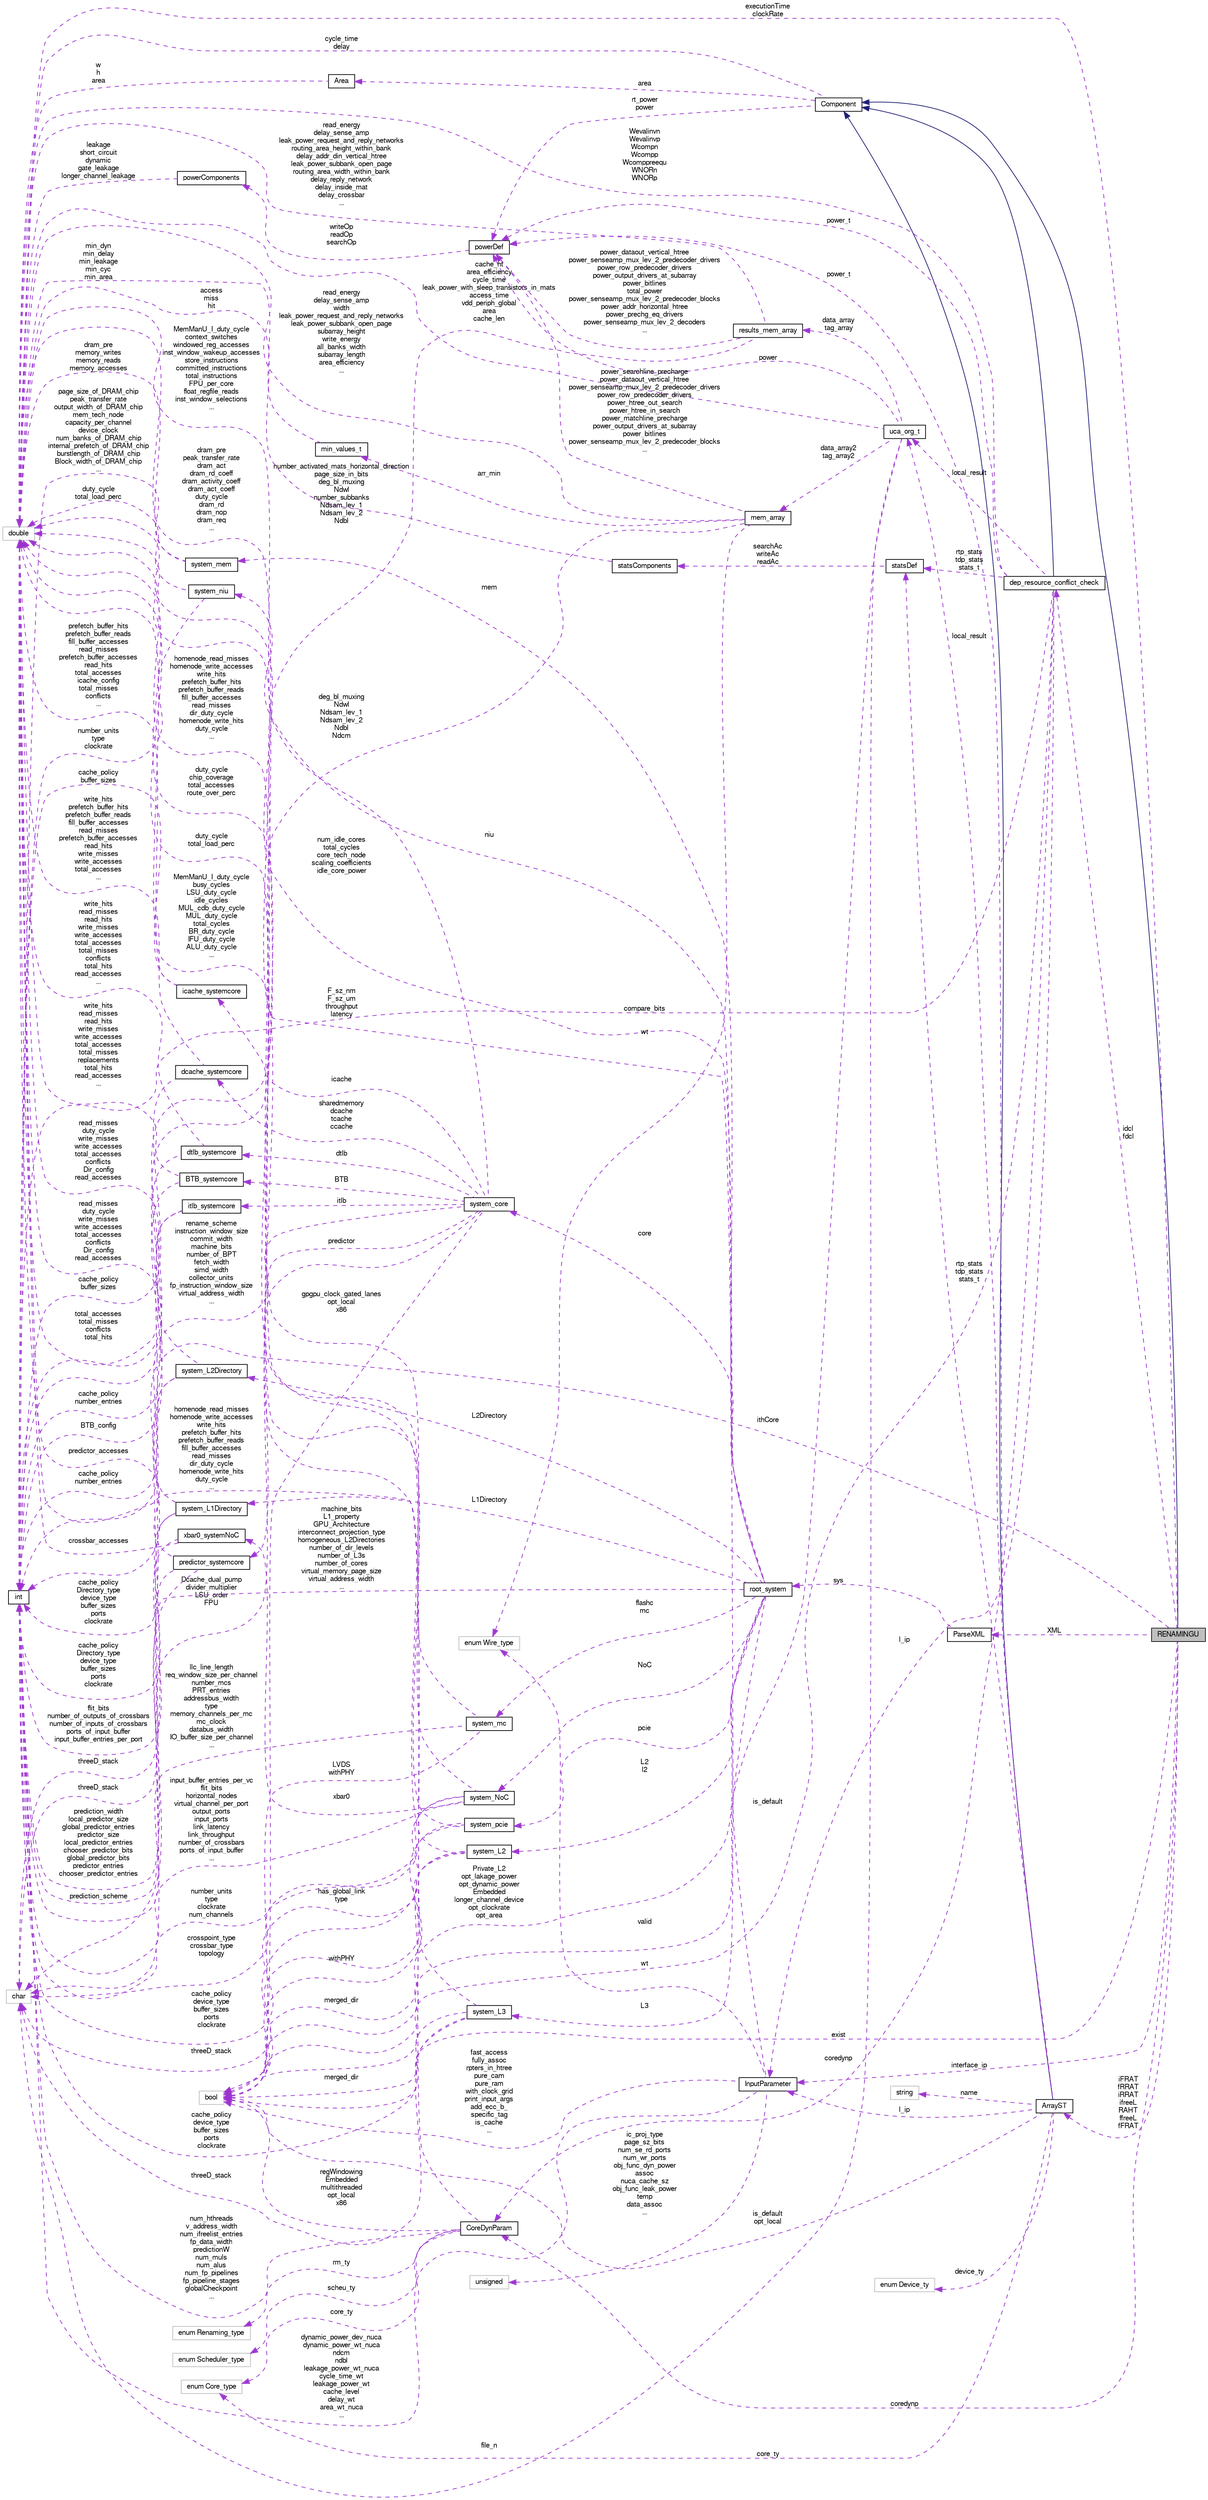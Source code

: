 digraph G
{
  bgcolor="transparent";
  edge [fontname="FreeSans",fontsize="10",labelfontname="FreeSans",labelfontsize="10"];
  node [fontname="FreeSans",fontsize="10",shape=record];
  rankdir=LR;
  Node1 [label="RENAMINGU",height=0.2,width=0.4,color="black", fillcolor="grey75", style="filled" fontcolor="black"];
  Node2 -> Node1 [dir=back,color="midnightblue",fontsize="10",style="solid",fontname="FreeSans"];
  Node2 [label="Component",height=0.2,width=0.4,color="black",URL="$classComponent.html"];
  Node3 -> Node2 [dir=back,color="darkorchid3",fontsize="10",style="dashed",label="cycle_time\ndelay",fontname="FreeSans"];
  Node3 [label="double",height=0.2,width=0.4,color="grey75"];
  Node4 -> Node2 [dir=back,color="darkorchid3",fontsize="10",style="dashed",label="rt_power\npower",fontname="FreeSans"];
  Node4 [label="powerDef",height=0.2,width=0.4,color="black",URL="$classpowerDef.html"];
  Node5 -> Node4 [dir=back,color="darkorchid3",fontsize="10",style="dashed",label="writeOp\nreadOp\nsearchOp",fontname="FreeSans"];
  Node5 [label="powerComponents",height=0.2,width=0.4,color="black",URL="$classpowerComponents.html"];
  Node3 -> Node5 [dir=back,color="darkorchid3",fontsize="10",style="dashed",label="leakage\nshort_circuit\ndynamic\ngate_leakage\nlonger_channel_leakage",fontname="FreeSans"];
  Node6 -> Node2 [dir=back,color="darkorchid3",fontsize="10",style="dashed",label="area",fontname="FreeSans"];
  Node6 [label="Area",height=0.2,width=0.4,color="black",URL="$classArea.html"];
  Node3 -> Node6 [dir=back,color="darkorchid3",fontsize="10",style="dashed",label="w\nh\narea",fontname="FreeSans"];
  Node3 -> Node1 [dir=back,color="darkorchid3",fontsize="10",style="dashed",label="executionTime\nclockRate",fontname="FreeSans"];
  Node7 -> Node1 [dir=back,color="darkorchid3",fontsize="10",style="dashed",label="iFRAT\nfRRAT\niRRAT\nifreeL\nRAHT\nffreeL\nfFRAT",fontname="FreeSans"];
  Node7 [label="ArrayST",height=0.2,width=0.4,color="black",URL="$classArrayST.html"];
  Node2 -> Node7 [dir=back,color="midnightblue",fontsize="10",style="solid",fontname="FreeSans"];
  Node8 -> Node7 [dir=back,color="darkorchid3",fontsize="10",style="dashed",label="device_ty",fontname="FreeSans"];
  Node8 [label="enum Device_ty",height=0.2,width=0.4,color="grey75"];
  Node4 -> Node7 [dir=back,color="darkorchid3",fontsize="10",style="dashed",label="power_t",fontname="FreeSans"];
  Node9 -> Node7 [dir=back,color="darkorchid3",fontsize="10",style="dashed",label="local_result",fontname="FreeSans"];
  Node9 [label="uca_org_t",height=0.2,width=0.4,color="black",URL="$classuca__org__t.html"];
  Node3 -> Node9 [dir=back,color="darkorchid3",fontsize="10",style="dashed",label="cache_ht\narea_efficiency\ncycle_time\nleak_power_with_sleep_transistors_in_mats\naccess_time\nvdd_periph_global\narea\ncache_len",fontname="FreeSans"];
  Node10 -> Node9 [dir=back,color="darkorchid3",fontsize="10",style="dashed",label="file_n",fontname="FreeSans"];
  Node10 [label="char",height=0.2,width=0.4,color="grey75"];
  Node4 -> Node9 [dir=back,color="darkorchid3",fontsize="10",style="dashed",label="power",fontname="FreeSans"];
  Node11 -> Node9 [dir=back,color="darkorchid3",fontsize="10",style="dashed",label="data_array2\ntag_array2",fontname="FreeSans"];
  Node11 [label="mem_array",height=0.2,width=0.4,color="black",URL="$classmem__array.html"];
  Node3 -> Node11 [dir=back,color="darkorchid3",fontsize="10",style="dashed",label="read_energy\ndelay_sense_amp\nwidth\nleak_power_request_and_reply_networks\nleak_power_subbank_open_page\nsubarray_height\nwrite_energy\nall_banks_width\nsubarray_length\narea_efficiency\n...",fontname="FreeSans"];
  Node12 -> Node11 [dir=back,color="darkorchid3",fontsize="10",style="dashed",label="arr_min",fontname="FreeSans"];
  Node12 [label="min_values_t",height=0.2,width=0.4,color="black",URL="$classmin__values__t.html"];
  Node3 -> Node12 [dir=back,color="darkorchid3",fontsize="10",style="dashed",label="min_dyn\nmin_delay\nmin_leakage\nmin_cyc\nmin_area",fontname="FreeSans"];
  Node4 -> Node11 [dir=back,color="darkorchid3",fontsize="10",style="dashed",label="power_searchline_precharge\npower_dataout_vertical_htree\npower_senseamp_mux_lev_2_predecoder_drivers\npower_row_predecoder_drivers\npower_htree_out_search\npower_htree_in_search\npower_matchline_precharge\npower_output_drivers_at_subarray\npower_bitlines\npower_senseamp_mux_lev_2_predecoder_blocks\n...",fontname="FreeSans"];
  Node13 -> Node11 [dir=back,color="darkorchid3",fontsize="10",style="dashed",label="deg_bl_muxing\nNdwl\nNdsam_lev_1\nNdsam_lev_2\nNdbl\nNdcm",fontname="FreeSans"];
  Node13 [label="int",height=0.2,width=0.4,color="black",URL="$classint.html"];
  Node14 -> Node11 [dir=back,color="darkorchid3",fontsize="10",style="dashed",label="wt",fontname="FreeSans"];
  Node14 [label="enum Wire_type",height=0.2,width=0.4,color="grey75"];
  Node15 -> Node9 [dir=back,color="darkorchid3",fontsize="10",style="dashed",label="data_array\ntag_array",fontname="FreeSans"];
  Node15 [label="results_mem_array",height=0.2,width=0.4,color="black",URL="$structresults__mem__array.html"];
  Node3 -> Node15 [dir=back,color="darkorchid3",fontsize="10",style="dashed",label="read_energy\ndelay_sense_amp\nleak_power_request_and_reply_networks\nrouting_area_height_within_bank\ndelay_addr_din_vertical_htree\nleak_power_subbank_open_page\nrouting_area_width_within_bank\ndelay_reply_network\ndelay_inside_mat\ndelay_crossbar\n...",fontname="FreeSans"];
  Node4 -> Node15 [dir=back,color="darkorchid3",fontsize="10",style="dashed",label="power_dataout_vertical_htree\npower_senseamp_mux_lev_2_predecoder_drivers\npower_row_predecoder_drivers\npower_output_drivers_at_subarray\npower_bitlines\ntotal_power\npower_senseamp_mux_lev_2_predecoder_blocks\npower_addr_horizontal_htree\npower_prechg_eq_drivers\npower_senseamp_mux_lev_2_decoders\n...",fontname="FreeSans"];
  Node13 -> Node15 [dir=back,color="darkorchid3",fontsize="10",style="dashed",label="number_activated_mats_horizontal_direction\npage_size_in_bits\ndeg_bl_muxing\nNdwl\nnumber_subbanks\nNdsam_lev_1\nNdsam_lev_2\nNdbl",fontname="FreeSans"];
  Node16 -> Node9 [dir=back,color="darkorchid3",fontsize="10",style="dashed",label="valid",fontname="FreeSans"];
  Node16 [label="bool",height=0.2,width=0.4,color="grey75"];
  Node17 -> Node7 [dir=back,color="darkorchid3",fontsize="10",style="dashed",label="rtp_stats\ntdp_stats\nstats_t",fontname="FreeSans"];
  Node17 [label="statsDef",height=0.2,width=0.4,color="black",URL="$classstatsDef.html"];
  Node18 -> Node17 [dir=back,color="darkorchid3",fontsize="10",style="dashed",label="searchAc\nwriteAc\nreadAc",fontname="FreeSans"];
  Node18 [label="statsComponents",height=0.2,width=0.4,color="black",URL="$classstatsComponents.html"];
  Node3 -> Node18 [dir=back,color="darkorchid3",fontsize="10",style="dashed",label="access\nmiss\nhit",fontname="FreeSans"];
  Node16 -> Node7 [dir=back,color="darkorchid3",fontsize="10",style="dashed",label="is_default\nopt_local",fontname="FreeSans"];
  Node19 -> Node7 [dir=back,color="darkorchid3",fontsize="10",style="dashed",label="name",fontname="FreeSans"];
  Node19 [label="string",height=0.2,width=0.4,color="grey75"];
  Node20 -> Node7 [dir=back,color="darkorchid3",fontsize="10",style="dashed",label="l_ip",fontname="FreeSans"];
  Node20 [label="InputParameter",height=0.2,width=0.4,color="black",URL="$classInputParameter.html"];
  Node3 -> Node20 [dir=back,color="darkorchid3",fontsize="10",style="dashed",label="F_sz_nm\nF_sz_um\nthroughput\nlatency",fontname="FreeSans"];
  Node13 -> Node20 [dir=back,color="darkorchid3",fontsize="10",style="dashed",label="dynamic_power_dev_nuca\ndynamic_power_wt_nuca\nndcm\nndbl\nleakage_power_wt_nuca\ncycle_time_wt\nleakage_power_wt\ncache_level\ndelay_wt\narea_wt_nuca\n...",fontname="FreeSans"];
  Node16 -> Node20 [dir=back,color="darkorchid3",fontsize="10",style="dashed",label="fast_access\nfully_assoc\nrpters_in_htree\npure_cam\npure_ram\nwith_clock_grid\nprint_input_args\nadd_ecc_b_\nspecific_tag\nis_cache\n...",fontname="FreeSans"];
  Node14 -> Node20 [dir=back,color="darkorchid3",fontsize="10",style="dashed",label="wt",fontname="FreeSans"];
  Node21 -> Node20 [dir=back,color="darkorchid3",fontsize="10",style="dashed",label="ic_proj_type\npage_sz_bits\nnum_se_rd_ports\nnum_wr_ports\nobj_func_dyn_power\nassoc\nnuca_cache_sz\nobj_func_leak_power\ntemp\ndata_assoc\n...",fontname="FreeSans"];
  Node21 [label="unsigned",height=0.2,width=0.4,color="grey75"];
  Node22 -> Node7 [dir=back,color="darkorchid3",fontsize="10",style="dashed",label="core_ty",fontname="FreeSans"];
  Node22 [label="enum Core_type",height=0.2,width=0.4,color="grey75"];
  Node23 -> Node1 [dir=back,color="darkorchid3",fontsize="10",style="dashed",label="coredynp",fontname="FreeSans"];
  Node23 [label="CoreDynParam",height=0.2,width=0.4,color="black",URL="$classCoreDynParam.html"];
  Node3 -> Node23 [dir=back,color="darkorchid3",fontsize="10",style="dashed",label="MemManU_I_duty_cycle\nbusy_cycles\nLSU_duty_cycle\nidle_cycles\nMUL_cdb_duty_cycle\nMUL_duty_cycle\ntotal_cycles\nBR_duty_cycle\nIFU_duty_cycle\nALU_duty_cycle\n...",fontname="FreeSans"];
  Node13 -> Node23 [dir=back,color="darkorchid3",fontsize="10",style="dashed",label="num_hthreads\nv_address_width\nnum_ifreelist_entries\nfp_data_width\npredictionW\nnum_muls\nnum_alus\nnum_fp_pipelines\nfp_pipeline_stages\nglobalCheckpoint\n...",fontname="FreeSans"];
  Node24 -> Node23 [dir=back,color="darkorchid3",fontsize="10",style="dashed",label="rm_ty",fontname="FreeSans"];
  Node24 [label="enum Renaming_type",height=0.2,width=0.4,color="grey75"];
  Node16 -> Node23 [dir=back,color="darkorchid3",fontsize="10",style="dashed",label="regWindowing\nEmbedded\nmultithreaded\nopt_local\nx86",fontname="FreeSans"];
  Node25 -> Node23 [dir=back,color="darkorchid3",fontsize="10",style="dashed",label="scheu_ty",fontname="FreeSans"];
  Node25 [label="enum Scheduler_type",height=0.2,width=0.4,color="grey75"];
  Node22 -> Node23 [dir=back,color="darkorchid3",fontsize="10",style="dashed",label="core_ty",fontname="FreeSans"];
  Node13 -> Node1 [dir=back,color="darkorchid3",fontsize="10",style="dashed",label="ithCore",fontname="FreeSans"];
  Node16 -> Node1 [dir=back,color="darkorchid3",fontsize="10",style="dashed",label="exist",fontname="FreeSans"];
  Node20 -> Node1 [dir=back,color="darkorchid3",fontsize="10",style="dashed",label="interface_ip",fontname="FreeSans"];
  Node26 -> Node1 [dir=back,color="darkorchid3",fontsize="10",style="dashed",label="XML",fontname="FreeSans"];
  Node26 [label="ParseXML",height=0.2,width=0.4,color="black",URL="$classParseXML.html"];
  Node27 -> Node26 [dir=back,color="darkorchid3",fontsize="10",style="dashed",label="sys",fontname="FreeSans"];
  Node27 [label="root_system",height=0.2,width=0.4,color="black",URL="$structroot__system.html"];
  Node28 -> Node27 [dir=back,color="darkorchid3",fontsize="10",style="dashed",label="L2\nl2",fontname="FreeSans"];
  Node28 [label="system_L2",height=0.2,width=0.4,color="black",URL="$structsystem__L2.html"];
  Node3 -> Node28 [dir=back,color="darkorchid3",fontsize="10",style="dashed",label="homenode_read_misses\nhomenode_write_accesses\nwrite_hits\nprefetch_buffer_hits\nprefetch_buffer_reads\nfill_buffer_accesses\nread_misses\ndir_duty_cycle\nhomenode_write_hits\nduty_cycle\n...",fontname="FreeSans"];
  Node10 -> Node28 [dir=back,color="darkorchid3",fontsize="10",style="dashed",label="threeD_stack",fontname="FreeSans"];
  Node13 -> Node28 [dir=back,color="darkorchid3",fontsize="10",style="dashed",label="cache_policy\ndevice_type\nbuffer_sizes\nports\nclockrate",fontname="FreeSans"];
  Node16 -> Node28 [dir=back,color="darkorchid3",fontsize="10",style="dashed",label="merged_dir",fontname="FreeSans"];
  Node29 -> Node27 [dir=back,color="darkorchid3",fontsize="10",style="dashed",label="L3",fontname="FreeSans"];
  Node29 [label="system_L3",height=0.2,width=0.4,color="black",URL="$structsystem__L3.html"];
  Node3 -> Node29 [dir=back,color="darkorchid3",fontsize="10",style="dashed",label="homenode_read_misses\nhomenode_write_accesses\nwrite_hits\nprefetch_buffer_hits\nprefetch_buffer_reads\nfill_buffer_accesses\nread_misses\ndir_duty_cycle\nhomenode_write_hits\nduty_cycle\n...",fontname="FreeSans"];
  Node10 -> Node29 [dir=back,color="darkorchid3",fontsize="10",style="dashed",label="threeD_stack",fontname="FreeSans"];
  Node13 -> Node29 [dir=back,color="darkorchid3",fontsize="10",style="dashed",label="cache_policy\ndevice_type\nbuffer_sizes\nports\nclockrate",fontname="FreeSans"];
  Node16 -> Node29 [dir=back,color="darkorchid3",fontsize="10",style="dashed",label="merged_dir",fontname="FreeSans"];
  Node3 -> Node27 [dir=back,color="darkorchid3",fontsize="10",style="dashed",label="num_idle_cores\ntotal_cycles\ncore_tech_node\nscaling_coefficients\nidle_core_power",fontname="FreeSans"];
  Node30 -> Node27 [dir=back,color="darkorchid3",fontsize="10",style="dashed",label="L2Directory",fontname="FreeSans"];
  Node30 [label="system_L2Directory",height=0.2,width=0.4,color="black",URL="$structsystem__L2Directory.html"];
  Node3 -> Node30 [dir=back,color="darkorchid3",fontsize="10",style="dashed",label="read_misses\nduty_cycle\nwrite_misses\nwrite_accesses\ntotal_accesses\nconflicts\nDir_config\nread_accesses",fontname="FreeSans"];
  Node10 -> Node30 [dir=back,color="darkorchid3",fontsize="10",style="dashed",label="threeD_stack",fontname="FreeSans"];
  Node13 -> Node30 [dir=back,color="darkorchid3",fontsize="10",style="dashed",label="cache_policy\nDirectory_type\ndevice_type\nbuffer_sizes\nports\nclockrate",fontname="FreeSans"];
  Node31 -> Node27 [dir=back,color="darkorchid3",fontsize="10",style="dashed",label="flashc\nmc",fontname="FreeSans"];
  Node31 [label="system_mc",height=0.2,width=0.4,color="black",URL="$structsystem__mc.html"];
  Node3 -> Node31 [dir=back,color="darkorchid3",fontsize="10",style="dashed",label="dram_pre\npeak_transfer_rate\ndram_act\ndram_rd_coeff\ndram_activity_coeff\ndram_act_coeff\nduty_cycle\ndram_rd\ndram_nop\ndram_req\n...",fontname="FreeSans"];
  Node13 -> Node31 [dir=back,color="darkorchid3",fontsize="10",style="dashed",label="llc_line_length\nreq_window_size_per_channel\nnumber_mcs\nPRT_entries\naddressbus_width\ntype\nmemory_channels_per_mc\nmc_clock\ndatabus_width\nIO_buffer_size_per_channel\n...",fontname="FreeSans"];
  Node16 -> Node31 [dir=back,color="darkorchid3",fontsize="10",style="dashed",label="LVDS\nwithPHY",fontname="FreeSans"];
  Node32 -> Node27 [dir=back,color="darkorchid3",fontsize="10",style="dashed",label="mem",fontname="FreeSans"];
  Node32 [label="system_mem",height=0.2,width=0.4,color="black",URL="$structsystem__mem.html"];
  Node3 -> Node32 [dir=back,color="darkorchid3",fontsize="10",style="dashed",label="dram_pre\nmemory_writes\nmemory_reads\nmemory_accesses",fontname="FreeSans"];
  Node13 -> Node32 [dir=back,color="darkorchid3",fontsize="10",style="dashed",label="page_size_of_DRAM_chip\npeak_transfer_rate\noutput_width_of_DRAM_chip\nmem_tech_node\ncapacity_per_channel\ndevice_clock\nnum_banks_of_DRAM_chip\ninternal_prefetch_of_DRAM_chip\nburstlength_of_DRAM_chip\nBlock_width_of_DRAM_chip\n...",fontname="FreeSans"];
  Node33 -> Node27 [dir=back,color="darkorchid3",fontsize="10",style="dashed",label="L1Directory",fontname="FreeSans"];
  Node33 [label="system_L1Directory",height=0.2,width=0.4,color="black",URL="$structsystem__L1Directory.html"];
  Node3 -> Node33 [dir=back,color="darkorchid3",fontsize="10",style="dashed",label="read_misses\nduty_cycle\nwrite_misses\nwrite_accesses\ntotal_accesses\nconflicts\nDir_config\nread_accesses",fontname="FreeSans"];
  Node10 -> Node33 [dir=back,color="darkorchid3",fontsize="10",style="dashed",label="threeD_stack",fontname="FreeSans"];
  Node13 -> Node33 [dir=back,color="darkorchid3",fontsize="10",style="dashed",label="cache_policy\nDirectory_type\ndevice_type\nbuffer_sizes\nports\nclockrate",fontname="FreeSans"];
  Node34 -> Node27 [dir=back,color="darkorchid3",fontsize="10",style="dashed",label="niu",fontname="FreeSans"];
  Node34 [label="system_niu",height=0.2,width=0.4,color="black",URL="$structsystem__niu.html"];
  Node3 -> Node34 [dir=back,color="darkorchid3",fontsize="10",style="dashed",label="duty_cycle\ntotal_load_perc",fontname="FreeSans"];
  Node13 -> Node34 [dir=back,color="darkorchid3",fontsize="10",style="dashed",label="number_units\ntype\nclockrate",fontname="FreeSans"];
  Node35 -> Node27 [dir=back,color="darkorchid3",fontsize="10",style="dashed",label="core",fontname="FreeSans"];
  Node35 [label="system_core",height=0.2,width=0.4,color="black",URL="$structsystem__core.html"];
  Node36 -> Node35 [dir=back,color="darkorchid3",fontsize="10",style="dashed",label="predictor",fontname="FreeSans"];
  Node36 [label="predictor_systemcore",height=0.2,width=0.4,color="black",URL="$structpredictor__systemcore.html"];
  Node3 -> Node36 [dir=back,color="darkorchid3",fontsize="10",style="dashed",label="predictor_accesses",fontname="FreeSans"];
  Node10 -> Node36 [dir=back,color="darkorchid3",fontsize="10",style="dashed",label="prediction_scheme",fontname="FreeSans"];
  Node13 -> Node36 [dir=back,color="darkorchid3",fontsize="10",style="dashed",label="prediction_width\nlocal_predictor_size\nglobal_predictor_entries\npredictor_size\nlocal_predictor_entries\nchooser_predictor_bits\nglobal_predictor_bits\npredictor_entries\nchooser_predictor_entries",fontname="FreeSans"];
  Node37 -> Node35 [dir=back,color="darkorchid3",fontsize="10",style="dashed",label="BTB",fontname="FreeSans"];
  Node37 [label="BTB_systemcore",height=0.2,width=0.4,color="black",URL="$structBTB__systemcore.html"];
  Node3 -> Node37 [dir=back,color="darkorchid3",fontsize="10",style="dashed",label="write_hits\nread_misses\nread_hits\nwrite_misses\nwrite_accesses\ntotal_accesses\ntotal_misses\nreplacements\ntotal_hits\nread_accesses\n...",fontname="FreeSans"];
  Node13 -> Node37 [dir=back,color="darkorchid3",fontsize="10",style="dashed",label="BTB_config",fontname="FreeSans"];
  Node3 -> Node35 [dir=back,color="darkorchid3",fontsize="10",style="dashed",label="MemManU_I_duty_cycle\ncontext_switches\nwindowed_reg_accesses\ninst_window_wakeup_accesses\nstore_instructions\ncommitted_instructions\ntotal_instructions\nFPU_per_core\nfloat_regfile_reads\ninst_window_selections\n...",fontname="FreeSans"];
  Node38 -> Node35 [dir=back,color="darkorchid3",fontsize="10",style="dashed",label="itlb",fontname="FreeSans"];
  Node38 [label="itlb_systemcore",height=0.2,width=0.4,color="black",URL="$structitlb__systemcore.html"];
  Node3 -> Node38 [dir=back,color="darkorchid3",fontsize="10",style="dashed",label="total_accesses\ntotal_misses\nconflicts\ntotal_hits",fontname="FreeSans"];
  Node13 -> Node38 [dir=back,color="darkorchid3",fontsize="10",style="dashed",label="cache_policy\nnumber_entries",fontname="FreeSans"];
  Node39 -> Node35 [dir=back,color="darkorchid3",fontsize="10",style="dashed",label="icache",fontname="FreeSans"];
  Node39 [label="icache_systemcore",height=0.2,width=0.4,color="black",URL="$structicache__systemcore.html"];
  Node3 -> Node39 [dir=back,color="darkorchid3",fontsize="10",style="dashed",label="prefetch_buffer_hits\nprefetch_buffer_reads\nfill_buffer_accesses\nread_misses\nprefetch_buffer_accesses\nread_hits\ntotal_accesses\nicache_config\ntotal_misses\nconflicts\n...",fontname="FreeSans"];
  Node13 -> Node39 [dir=back,color="darkorchid3",fontsize="10",style="dashed",label="cache_policy\nbuffer_sizes",fontname="FreeSans"];
  Node10 -> Node35 [dir=back,color="darkorchid3",fontsize="10",style="dashed",label="Dcache_dual_pump\ndivider_multiplier\nLSU_order\nFPU",fontname="FreeSans"];
  Node13 -> Node35 [dir=back,color="darkorchid3",fontsize="10",style="dashed",label="rename_scheme\ninstruction_window_size\ncommit_width\nmachine_bits\nnumber_of_BPT\nfetch_width\nsimd_width\ncollector_units\nfp_instruction_window_size\nvirtual_address_width\n...",fontname="FreeSans"];
  Node40 -> Node35 [dir=back,color="darkorchid3",fontsize="10",style="dashed",label="sharedmemory\ndcache\ntcache\nccache",fontname="FreeSans"];
  Node40 [label="dcache_systemcore",height=0.2,width=0.4,color="black",URL="$structdcache__systemcore.html"];
  Node3 -> Node40 [dir=back,color="darkorchid3",fontsize="10",style="dashed",label="write_hits\nprefetch_buffer_hits\nprefetch_buffer_reads\nfill_buffer_accesses\nread_misses\nprefetch_buffer_accesses\nread_hits\nwrite_misses\nwrite_accesses\ntotal_accesses\n...",fontname="FreeSans"];
  Node13 -> Node40 [dir=back,color="darkorchid3",fontsize="10",style="dashed",label="cache_policy\nbuffer_sizes",fontname="FreeSans"];
  Node16 -> Node35 [dir=back,color="darkorchid3",fontsize="10",style="dashed",label="gpgpu_clock_gated_lanes\nopt_local\nx86",fontname="FreeSans"];
  Node41 -> Node35 [dir=back,color="darkorchid3",fontsize="10",style="dashed",label="dtlb",fontname="FreeSans"];
  Node41 [label="dtlb_systemcore",height=0.2,width=0.4,color="black",URL="$structdtlb__systemcore.html"];
  Node3 -> Node41 [dir=back,color="darkorchid3",fontsize="10",style="dashed",label="write_hits\nread_misses\nread_hits\nwrite_misses\nwrite_accesses\ntotal_accesses\ntotal_misses\nconflicts\ntotal_hits\nread_accesses\n...",fontname="FreeSans"];
  Node13 -> Node41 [dir=back,color="darkorchid3",fontsize="10",style="dashed",label="cache_policy\nnumber_entries",fontname="FreeSans"];
  Node13 -> Node27 [dir=back,color="darkorchid3",fontsize="10",style="dashed",label="machine_bits\nL1_property\nGPU_Architecture\ninterconnect_projection_type\nhomogeneous_L2Directories\nnumber_of_dir_levels\nnumber_of_L3s\nnumber_of_cores\nvirtual_memory_page_size\nvirtual_address_width\n...",fontname="FreeSans"];
  Node16 -> Node27 [dir=back,color="darkorchid3",fontsize="10",style="dashed",label="Private_L2\nopt_lakage_power\nopt_dynamic_power\nEmbedded\nlonger_channel_device\nopt_clockrate\nopt_area",fontname="FreeSans"];
  Node42 -> Node27 [dir=back,color="darkorchid3",fontsize="10",style="dashed",label="NoC",fontname="FreeSans"];
  Node42 [label="system_NoC",height=0.2,width=0.4,color="black",URL="$structsystem__NoC.html"];
  Node3 -> Node42 [dir=back,color="darkorchid3",fontsize="10",style="dashed",label="duty_cycle\nchip_coverage\ntotal_accesses\nroute_over_perc",fontname="FreeSans"];
  Node10 -> Node42 [dir=back,color="darkorchid3",fontsize="10",style="dashed",label="crosspoint_type\ncrossbar_type\ntopology",fontname="FreeSans"];
  Node13 -> Node42 [dir=back,color="darkorchid3",fontsize="10",style="dashed",label="input_buffer_entries_per_vc\nflit_bits\nhorizontal_nodes\nvirtual_channel_per_port\noutput_ports\ninput_ports\nlink_latency\nlink_throughput\nnumber_of_crossbars\nports_of_input_buffer\n...",fontname="FreeSans"];
  Node16 -> Node42 [dir=back,color="darkorchid3",fontsize="10",style="dashed",label="has_global_link\ntype",fontname="FreeSans"];
  Node43 -> Node42 [dir=back,color="darkorchid3",fontsize="10",style="dashed",label="xbar0",fontname="FreeSans"];
  Node43 [label="xbar0_systemNoC",height=0.2,width=0.4,color="black",URL="$structxbar0__systemNoC.html"];
  Node3 -> Node43 [dir=back,color="darkorchid3",fontsize="10",style="dashed",label="crossbar_accesses",fontname="FreeSans"];
  Node13 -> Node43 [dir=back,color="darkorchid3",fontsize="10",style="dashed",label="flit_bits\nnumber_of_outputs_of_crossbars\nnumber_of_inputs_of_crossbars\nports_of_input_buffer\ninput_buffer_entries_per_port",fontname="FreeSans"];
  Node44 -> Node27 [dir=back,color="darkorchid3",fontsize="10",style="dashed",label="pcie",fontname="FreeSans"];
  Node44 [label="system_pcie",height=0.2,width=0.4,color="black",URL="$structsystem__pcie.html"];
  Node3 -> Node44 [dir=back,color="darkorchid3",fontsize="10",style="dashed",label="duty_cycle\ntotal_load_perc",fontname="FreeSans"];
  Node13 -> Node44 [dir=back,color="darkorchid3",fontsize="10",style="dashed",label="number_units\ntype\nclockrate\nnum_channels",fontname="FreeSans"];
  Node16 -> Node44 [dir=back,color="darkorchid3",fontsize="10",style="dashed",label="withPHY",fontname="FreeSans"];
  Node45 -> Node1 [dir=back,color="darkorchid3",fontsize="10",style="dashed",label="idcl\nfdcl",fontname="FreeSans"];
  Node45 [label="dep_resource_conflict_check",height=0.2,width=0.4,color="black",URL="$classdep__resource__conflict__check.html"];
  Node2 -> Node45 [dir=back,color="midnightblue",fontsize="10",style="solid",fontname="FreeSans"];
  Node3 -> Node45 [dir=back,color="darkorchid3",fontsize="10",style="dashed",label="Wevalinvn\nWevalinvp\nWcompn\nWcompp\nWcomppreequ\nWNORn\nWNORp",fontname="FreeSans"];
  Node23 -> Node45 [dir=back,color="darkorchid3",fontsize="10",style="dashed",label="coredynp",fontname="FreeSans"];
  Node4 -> Node45 [dir=back,color="darkorchid3",fontsize="10",style="dashed",label="power_t",fontname="FreeSans"];
  Node9 -> Node45 [dir=back,color="darkorchid3",fontsize="10",style="dashed",label="local_result",fontname="FreeSans"];
  Node17 -> Node45 [dir=back,color="darkorchid3",fontsize="10",style="dashed",label="rtp_stats\ntdp_stats\nstats_t",fontname="FreeSans"];
  Node13 -> Node45 [dir=back,color="darkorchid3",fontsize="10",style="dashed",label="compare_bits",fontname="FreeSans"];
  Node16 -> Node45 [dir=back,color="darkorchid3",fontsize="10",style="dashed",label="is_default",fontname="FreeSans"];
  Node20 -> Node45 [dir=back,color="darkorchid3",fontsize="10",style="dashed",label="l_ip",fontname="FreeSans"];
}
